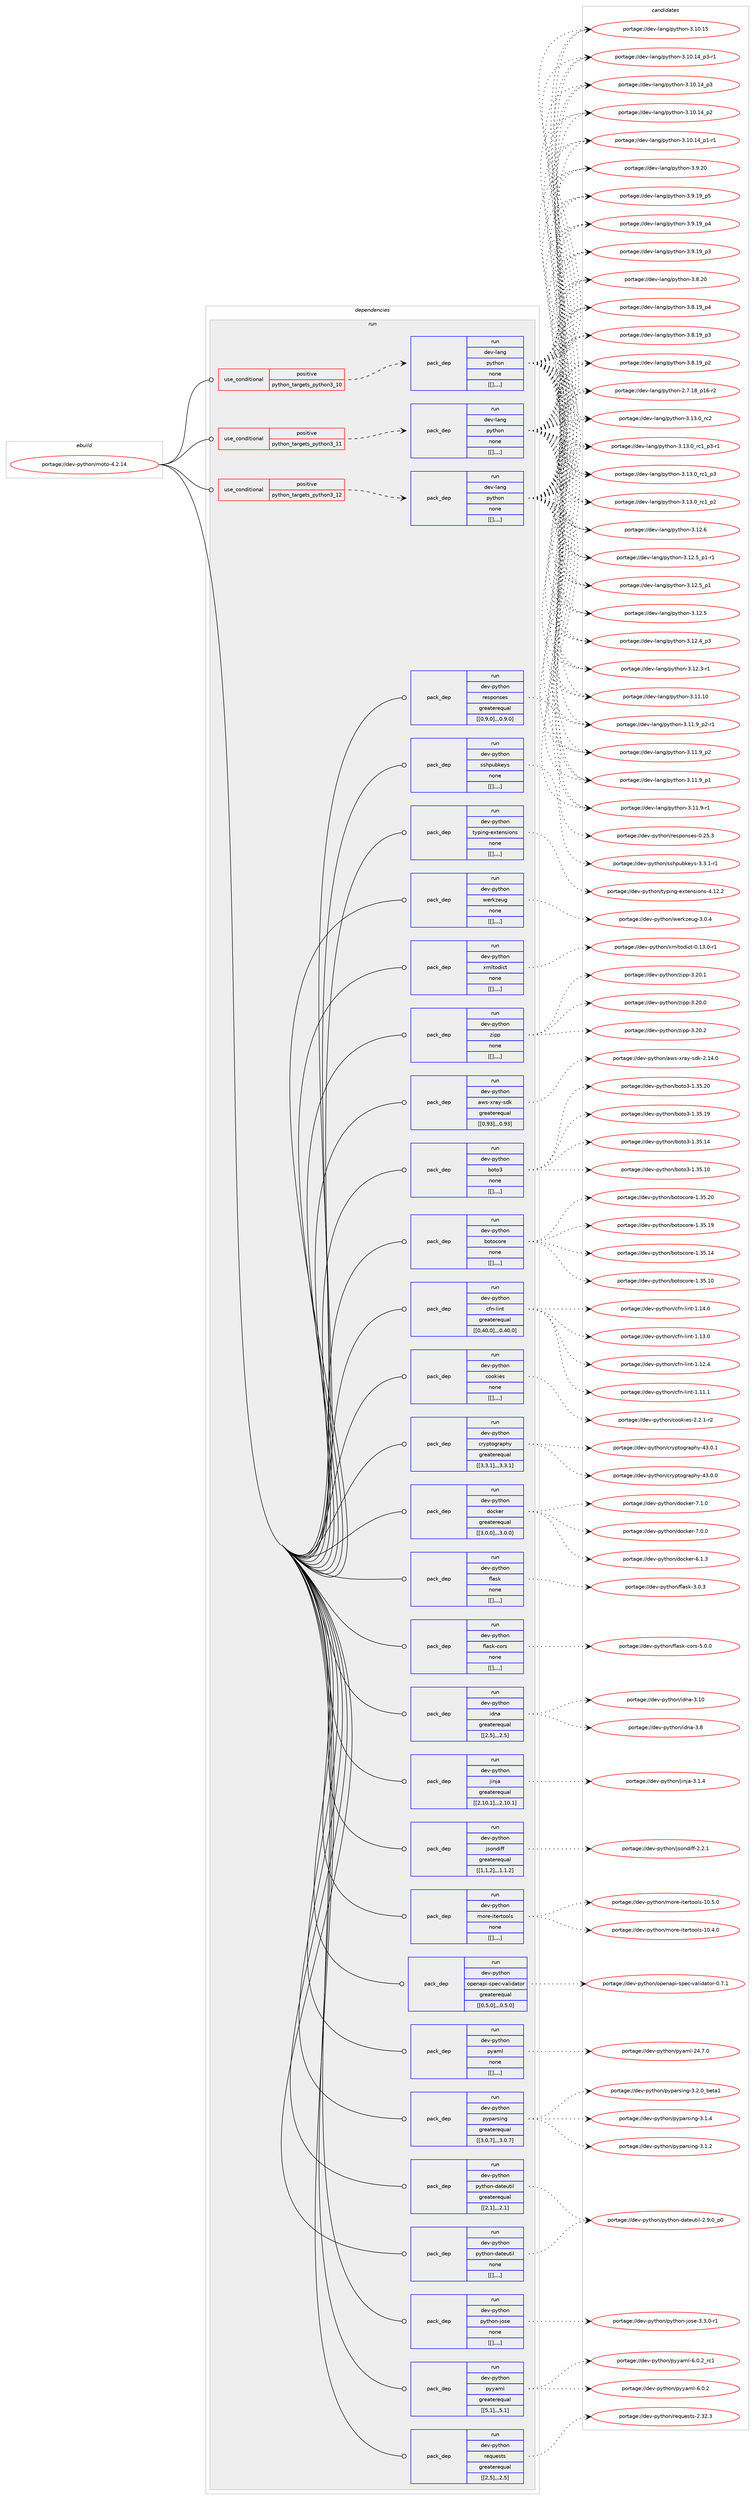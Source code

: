 digraph prolog {

# *************
# Graph options
# *************

newrank=true;
concentrate=true;
compound=true;
graph [rankdir=LR,fontname=Helvetica,fontsize=10,ranksep=1.5];#, ranksep=2.5, nodesep=0.2];
edge  [arrowhead=vee];
node  [fontname=Helvetica,fontsize=10];

# **********
# The ebuild
# **********

subgraph cluster_leftcol {
color=gray;
label=<<i>ebuild</i>>;
id [label="portage://dev-python/moto-4.2.14", color=red, width=4, href="../dev-python/moto-4.2.14.svg"];
}

# ****************
# The dependencies
# ****************

subgraph cluster_midcol {
color=gray;
label=<<i>dependencies</i>>;
subgraph cluster_compile {
fillcolor="#eeeeee";
style=filled;
label=<<i>compile</i>>;
}
subgraph cluster_compileandrun {
fillcolor="#eeeeee";
style=filled;
label=<<i>compile and run</i>>;
}
subgraph cluster_run {
fillcolor="#eeeeee";
style=filled;
label=<<i>run</i>>;
subgraph cond35743 {
dependency153176 [label=<<TABLE BORDER="0" CELLBORDER="1" CELLSPACING="0" CELLPADDING="4"><TR><TD ROWSPAN="3" CELLPADDING="10">use_conditional</TD></TR><TR><TD>positive</TD></TR><TR><TD>python_targets_python3_10</TD></TR></TABLE>>, shape=none, color=red];
subgraph pack116215 {
dependency153177 [label=<<TABLE BORDER="0" CELLBORDER="1" CELLSPACING="0" CELLPADDING="4" WIDTH="220"><TR><TD ROWSPAN="6" CELLPADDING="30">pack_dep</TD></TR><TR><TD WIDTH="110">run</TD></TR><TR><TD>dev-lang</TD></TR><TR><TD>python</TD></TR><TR><TD>none</TD></TR><TR><TD>[[],,,,]</TD></TR></TABLE>>, shape=none, color=blue];
}
dependency153176:e -> dependency153177:w [weight=20,style="dashed",arrowhead="vee"];
}
id:e -> dependency153176:w [weight=20,style="solid",arrowhead="odot"];
subgraph cond35744 {
dependency153178 [label=<<TABLE BORDER="0" CELLBORDER="1" CELLSPACING="0" CELLPADDING="4"><TR><TD ROWSPAN="3" CELLPADDING="10">use_conditional</TD></TR><TR><TD>positive</TD></TR><TR><TD>python_targets_python3_11</TD></TR></TABLE>>, shape=none, color=red];
subgraph pack116216 {
dependency153179 [label=<<TABLE BORDER="0" CELLBORDER="1" CELLSPACING="0" CELLPADDING="4" WIDTH="220"><TR><TD ROWSPAN="6" CELLPADDING="30">pack_dep</TD></TR><TR><TD WIDTH="110">run</TD></TR><TR><TD>dev-lang</TD></TR><TR><TD>python</TD></TR><TR><TD>none</TD></TR><TR><TD>[[],,,,]</TD></TR></TABLE>>, shape=none, color=blue];
}
dependency153178:e -> dependency153179:w [weight=20,style="dashed",arrowhead="vee"];
}
id:e -> dependency153178:w [weight=20,style="solid",arrowhead="odot"];
subgraph cond35745 {
dependency153180 [label=<<TABLE BORDER="0" CELLBORDER="1" CELLSPACING="0" CELLPADDING="4"><TR><TD ROWSPAN="3" CELLPADDING="10">use_conditional</TD></TR><TR><TD>positive</TD></TR><TR><TD>python_targets_python3_12</TD></TR></TABLE>>, shape=none, color=red];
subgraph pack116217 {
dependency153181 [label=<<TABLE BORDER="0" CELLBORDER="1" CELLSPACING="0" CELLPADDING="4" WIDTH="220"><TR><TD ROWSPAN="6" CELLPADDING="30">pack_dep</TD></TR><TR><TD WIDTH="110">run</TD></TR><TR><TD>dev-lang</TD></TR><TR><TD>python</TD></TR><TR><TD>none</TD></TR><TR><TD>[[],,,,]</TD></TR></TABLE>>, shape=none, color=blue];
}
dependency153180:e -> dependency153181:w [weight=20,style="dashed",arrowhead="vee"];
}
id:e -> dependency153180:w [weight=20,style="solid",arrowhead="odot"];
subgraph pack116218 {
dependency153182 [label=<<TABLE BORDER="0" CELLBORDER="1" CELLSPACING="0" CELLPADDING="4" WIDTH="220"><TR><TD ROWSPAN="6" CELLPADDING="30">pack_dep</TD></TR><TR><TD WIDTH="110">run</TD></TR><TR><TD>dev-python</TD></TR><TR><TD>aws-xray-sdk</TD></TR><TR><TD>greaterequal</TD></TR><TR><TD>[[0,93],,,0.93]</TD></TR></TABLE>>, shape=none, color=blue];
}
id:e -> dependency153182:w [weight=20,style="solid",arrowhead="odot"];
subgraph pack116219 {
dependency153183 [label=<<TABLE BORDER="0" CELLBORDER="1" CELLSPACING="0" CELLPADDING="4" WIDTH="220"><TR><TD ROWSPAN="6" CELLPADDING="30">pack_dep</TD></TR><TR><TD WIDTH="110">run</TD></TR><TR><TD>dev-python</TD></TR><TR><TD>boto3</TD></TR><TR><TD>none</TD></TR><TR><TD>[[],,,,]</TD></TR></TABLE>>, shape=none, color=blue];
}
id:e -> dependency153183:w [weight=20,style="solid",arrowhead="odot"];
subgraph pack116220 {
dependency153184 [label=<<TABLE BORDER="0" CELLBORDER="1" CELLSPACING="0" CELLPADDING="4" WIDTH="220"><TR><TD ROWSPAN="6" CELLPADDING="30">pack_dep</TD></TR><TR><TD WIDTH="110">run</TD></TR><TR><TD>dev-python</TD></TR><TR><TD>botocore</TD></TR><TR><TD>none</TD></TR><TR><TD>[[],,,,]</TD></TR></TABLE>>, shape=none, color=blue];
}
id:e -> dependency153184:w [weight=20,style="solid",arrowhead="odot"];
subgraph pack116221 {
dependency153185 [label=<<TABLE BORDER="0" CELLBORDER="1" CELLSPACING="0" CELLPADDING="4" WIDTH="220"><TR><TD ROWSPAN="6" CELLPADDING="30">pack_dep</TD></TR><TR><TD WIDTH="110">run</TD></TR><TR><TD>dev-python</TD></TR><TR><TD>cfn-lint</TD></TR><TR><TD>greaterequal</TD></TR><TR><TD>[[0,40,0],,,0.40.0]</TD></TR></TABLE>>, shape=none, color=blue];
}
id:e -> dependency153185:w [weight=20,style="solid",arrowhead="odot"];
subgraph pack116222 {
dependency153186 [label=<<TABLE BORDER="0" CELLBORDER="1" CELLSPACING="0" CELLPADDING="4" WIDTH="220"><TR><TD ROWSPAN="6" CELLPADDING="30">pack_dep</TD></TR><TR><TD WIDTH="110">run</TD></TR><TR><TD>dev-python</TD></TR><TR><TD>cookies</TD></TR><TR><TD>none</TD></TR><TR><TD>[[],,,,]</TD></TR></TABLE>>, shape=none, color=blue];
}
id:e -> dependency153186:w [weight=20,style="solid",arrowhead="odot"];
subgraph pack116223 {
dependency153187 [label=<<TABLE BORDER="0" CELLBORDER="1" CELLSPACING="0" CELLPADDING="4" WIDTH="220"><TR><TD ROWSPAN="6" CELLPADDING="30">pack_dep</TD></TR><TR><TD WIDTH="110">run</TD></TR><TR><TD>dev-python</TD></TR><TR><TD>cryptography</TD></TR><TR><TD>greaterequal</TD></TR><TR><TD>[[3,3,1],,,3.3.1]</TD></TR></TABLE>>, shape=none, color=blue];
}
id:e -> dependency153187:w [weight=20,style="solid",arrowhead="odot"];
subgraph pack116224 {
dependency153188 [label=<<TABLE BORDER="0" CELLBORDER="1" CELLSPACING="0" CELLPADDING="4" WIDTH="220"><TR><TD ROWSPAN="6" CELLPADDING="30">pack_dep</TD></TR><TR><TD WIDTH="110">run</TD></TR><TR><TD>dev-python</TD></TR><TR><TD>docker</TD></TR><TR><TD>greaterequal</TD></TR><TR><TD>[[3,0,0],,,3.0.0]</TD></TR></TABLE>>, shape=none, color=blue];
}
id:e -> dependency153188:w [weight=20,style="solid",arrowhead="odot"];
subgraph pack116225 {
dependency153189 [label=<<TABLE BORDER="0" CELLBORDER="1" CELLSPACING="0" CELLPADDING="4" WIDTH="220"><TR><TD ROWSPAN="6" CELLPADDING="30">pack_dep</TD></TR><TR><TD WIDTH="110">run</TD></TR><TR><TD>dev-python</TD></TR><TR><TD>flask</TD></TR><TR><TD>none</TD></TR><TR><TD>[[],,,,]</TD></TR></TABLE>>, shape=none, color=blue];
}
id:e -> dependency153189:w [weight=20,style="solid",arrowhead="odot"];
subgraph pack116226 {
dependency153190 [label=<<TABLE BORDER="0" CELLBORDER="1" CELLSPACING="0" CELLPADDING="4" WIDTH="220"><TR><TD ROWSPAN="6" CELLPADDING="30">pack_dep</TD></TR><TR><TD WIDTH="110">run</TD></TR><TR><TD>dev-python</TD></TR><TR><TD>flask-cors</TD></TR><TR><TD>none</TD></TR><TR><TD>[[],,,,]</TD></TR></TABLE>>, shape=none, color=blue];
}
id:e -> dependency153190:w [weight=20,style="solid",arrowhead="odot"];
subgraph pack116227 {
dependency153191 [label=<<TABLE BORDER="0" CELLBORDER="1" CELLSPACING="0" CELLPADDING="4" WIDTH="220"><TR><TD ROWSPAN="6" CELLPADDING="30">pack_dep</TD></TR><TR><TD WIDTH="110">run</TD></TR><TR><TD>dev-python</TD></TR><TR><TD>idna</TD></TR><TR><TD>greaterequal</TD></TR><TR><TD>[[2,5],,,2.5]</TD></TR></TABLE>>, shape=none, color=blue];
}
id:e -> dependency153191:w [weight=20,style="solid",arrowhead="odot"];
subgraph pack116228 {
dependency153192 [label=<<TABLE BORDER="0" CELLBORDER="1" CELLSPACING="0" CELLPADDING="4" WIDTH="220"><TR><TD ROWSPAN="6" CELLPADDING="30">pack_dep</TD></TR><TR><TD WIDTH="110">run</TD></TR><TR><TD>dev-python</TD></TR><TR><TD>jinja</TD></TR><TR><TD>greaterequal</TD></TR><TR><TD>[[2,10,1],,,2.10.1]</TD></TR></TABLE>>, shape=none, color=blue];
}
id:e -> dependency153192:w [weight=20,style="solid",arrowhead="odot"];
subgraph pack116229 {
dependency153193 [label=<<TABLE BORDER="0" CELLBORDER="1" CELLSPACING="0" CELLPADDING="4" WIDTH="220"><TR><TD ROWSPAN="6" CELLPADDING="30">pack_dep</TD></TR><TR><TD WIDTH="110">run</TD></TR><TR><TD>dev-python</TD></TR><TR><TD>jsondiff</TD></TR><TR><TD>greaterequal</TD></TR><TR><TD>[[1,1,2],,,1.1.2]</TD></TR></TABLE>>, shape=none, color=blue];
}
id:e -> dependency153193:w [weight=20,style="solid",arrowhead="odot"];
subgraph pack116230 {
dependency153194 [label=<<TABLE BORDER="0" CELLBORDER="1" CELLSPACING="0" CELLPADDING="4" WIDTH="220"><TR><TD ROWSPAN="6" CELLPADDING="30">pack_dep</TD></TR><TR><TD WIDTH="110">run</TD></TR><TR><TD>dev-python</TD></TR><TR><TD>more-itertools</TD></TR><TR><TD>none</TD></TR><TR><TD>[[],,,,]</TD></TR></TABLE>>, shape=none, color=blue];
}
id:e -> dependency153194:w [weight=20,style="solid",arrowhead="odot"];
subgraph pack116231 {
dependency153195 [label=<<TABLE BORDER="0" CELLBORDER="1" CELLSPACING="0" CELLPADDING="4" WIDTH="220"><TR><TD ROWSPAN="6" CELLPADDING="30">pack_dep</TD></TR><TR><TD WIDTH="110">run</TD></TR><TR><TD>dev-python</TD></TR><TR><TD>openapi-spec-validator</TD></TR><TR><TD>greaterequal</TD></TR><TR><TD>[[0,5,0],,,0.5.0]</TD></TR></TABLE>>, shape=none, color=blue];
}
id:e -> dependency153195:w [weight=20,style="solid",arrowhead="odot"];
subgraph pack116232 {
dependency153196 [label=<<TABLE BORDER="0" CELLBORDER="1" CELLSPACING="0" CELLPADDING="4" WIDTH="220"><TR><TD ROWSPAN="6" CELLPADDING="30">pack_dep</TD></TR><TR><TD WIDTH="110">run</TD></TR><TR><TD>dev-python</TD></TR><TR><TD>pyaml</TD></TR><TR><TD>none</TD></TR><TR><TD>[[],,,,]</TD></TR></TABLE>>, shape=none, color=blue];
}
id:e -> dependency153196:w [weight=20,style="solid",arrowhead="odot"];
subgraph pack116233 {
dependency153197 [label=<<TABLE BORDER="0" CELLBORDER="1" CELLSPACING="0" CELLPADDING="4" WIDTH="220"><TR><TD ROWSPAN="6" CELLPADDING="30">pack_dep</TD></TR><TR><TD WIDTH="110">run</TD></TR><TR><TD>dev-python</TD></TR><TR><TD>pyparsing</TD></TR><TR><TD>greaterequal</TD></TR><TR><TD>[[3,0,7],,,3.0.7]</TD></TR></TABLE>>, shape=none, color=blue];
}
id:e -> dependency153197:w [weight=20,style="solid",arrowhead="odot"];
subgraph pack116234 {
dependency153198 [label=<<TABLE BORDER="0" CELLBORDER="1" CELLSPACING="0" CELLPADDING="4" WIDTH="220"><TR><TD ROWSPAN="6" CELLPADDING="30">pack_dep</TD></TR><TR><TD WIDTH="110">run</TD></TR><TR><TD>dev-python</TD></TR><TR><TD>python-dateutil</TD></TR><TR><TD>greaterequal</TD></TR><TR><TD>[[2,1],,,2.1]</TD></TR></TABLE>>, shape=none, color=blue];
}
id:e -> dependency153198:w [weight=20,style="solid",arrowhead="odot"];
subgraph pack116235 {
dependency153199 [label=<<TABLE BORDER="0" CELLBORDER="1" CELLSPACING="0" CELLPADDING="4" WIDTH="220"><TR><TD ROWSPAN="6" CELLPADDING="30">pack_dep</TD></TR><TR><TD WIDTH="110">run</TD></TR><TR><TD>dev-python</TD></TR><TR><TD>python-dateutil</TD></TR><TR><TD>none</TD></TR><TR><TD>[[],,,,]</TD></TR></TABLE>>, shape=none, color=blue];
}
id:e -> dependency153199:w [weight=20,style="solid",arrowhead="odot"];
subgraph pack116236 {
dependency153200 [label=<<TABLE BORDER="0" CELLBORDER="1" CELLSPACING="0" CELLPADDING="4" WIDTH="220"><TR><TD ROWSPAN="6" CELLPADDING="30">pack_dep</TD></TR><TR><TD WIDTH="110">run</TD></TR><TR><TD>dev-python</TD></TR><TR><TD>python-jose</TD></TR><TR><TD>none</TD></TR><TR><TD>[[],,,,]</TD></TR></TABLE>>, shape=none, color=blue];
}
id:e -> dependency153200:w [weight=20,style="solid",arrowhead="odot"];
subgraph pack116237 {
dependency153201 [label=<<TABLE BORDER="0" CELLBORDER="1" CELLSPACING="0" CELLPADDING="4" WIDTH="220"><TR><TD ROWSPAN="6" CELLPADDING="30">pack_dep</TD></TR><TR><TD WIDTH="110">run</TD></TR><TR><TD>dev-python</TD></TR><TR><TD>pyyaml</TD></TR><TR><TD>greaterequal</TD></TR><TR><TD>[[5,1],,,5.1]</TD></TR></TABLE>>, shape=none, color=blue];
}
id:e -> dependency153201:w [weight=20,style="solid",arrowhead="odot"];
subgraph pack116238 {
dependency153202 [label=<<TABLE BORDER="0" CELLBORDER="1" CELLSPACING="0" CELLPADDING="4" WIDTH="220"><TR><TD ROWSPAN="6" CELLPADDING="30">pack_dep</TD></TR><TR><TD WIDTH="110">run</TD></TR><TR><TD>dev-python</TD></TR><TR><TD>requests</TD></TR><TR><TD>greaterequal</TD></TR><TR><TD>[[2,5],,,2.5]</TD></TR></TABLE>>, shape=none, color=blue];
}
id:e -> dependency153202:w [weight=20,style="solid",arrowhead="odot"];
subgraph pack116239 {
dependency153203 [label=<<TABLE BORDER="0" CELLBORDER="1" CELLSPACING="0" CELLPADDING="4" WIDTH="220"><TR><TD ROWSPAN="6" CELLPADDING="30">pack_dep</TD></TR><TR><TD WIDTH="110">run</TD></TR><TR><TD>dev-python</TD></TR><TR><TD>responses</TD></TR><TR><TD>greaterequal</TD></TR><TR><TD>[[0,9,0],,,0.9.0]</TD></TR></TABLE>>, shape=none, color=blue];
}
id:e -> dependency153203:w [weight=20,style="solid",arrowhead="odot"];
subgraph pack116240 {
dependency153204 [label=<<TABLE BORDER="0" CELLBORDER="1" CELLSPACING="0" CELLPADDING="4" WIDTH="220"><TR><TD ROWSPAN="6" CELLPADDING="30">pack_dep</TD></TR><TR><TD WIDTH="110">run</TD></TR><TR><TD>dev-python</TD></TR><TR><TD>sshpubkeys</TD></TR><TR><TD>none</TD></TR><TR><TD>[[],,,,]</TD></TR></TABLE>>, shape=none, color=blue];
}
id:e -> dependency153204:w [weight=20,style="solid",arrowhead="odot"];
subgraph pack116241 {
dependency153205 [label=<<TABLE BORDER="0" CELLBORDER="1" CELLSPACING="0" CELLPADDING="4" WIDTH="220"><TR><TD ROWSPAN="6" CELLPADDING="30">pack_dep</TD></TR><TR><TD WIDTH="110">run</TD></TR><TR><TD>dev-python</TD></TR><TR><TD>typing-extensions</TD></TR><TR><TD>none</TD></TR><TR><TD>[[],,,,]</TD></TR></TABLE>>, shape=none, color=blue];
}
id:e -> dependency153205:w [weight=20,style="solid",arrowhead="odot"];
subgraph pack116242 {
dependency153206 [label=<<TABLE BORDER="0" CELLBORDER="1" CELLSPACING="0" CELLPADDING="4" WIDTH="220"><TR><TD ROWSPAN="6" CELLPADDING="30">pack_dep</TD></TR><TR><TD WIDTH="110">run</TD></TR><TR><TD>dev-python</TD></TR><TR><TD>werkzeug</TD></TR><TR><TD>none</TD></TR><TR><TD>[[],,,,]</TD></TR></TABLE>>, shape=none, color=blue];
}
id:e -> dependency153206:w [weight=20,style="solid",arrowhead="odot"];
subgraph pack116243 {
dependency153207 [label=<<TABLE BORDER="0" CELLBORDER="1" CELLSPACING="0" CELLPADDING="4" WIDTH="220"><TR><TD ROWSPAN="6" CELLPADDING="30">pack_dep</TD></TR><TR><TD WIDTH="110">run</TD></TR><TR><TD>dev-python</TD></TR><TR><TD>xmltodict</TD></TR><TR><TD>none</TD></TR><TR><TD>[[],,,,]</TD></TR></TABLE>>, shape=none, color=blue];
}
id:e -> dependency153207:w [weight=20,style="solid",arrowhead="odot"];
subgraph pack116244 {
dependency153208 [label=<<TABLE BORDER="0" CELLBORDER="1" CELLSPACING="0" CELLPADDING="4" WIDTH="220"><TR><TD ROWSPAN="6" CELLPADDING="30">pack_dep</TD></TR><TR><TD WIDTH="110">run</TD></TR><TR><TD>dev-python</TD></TR><TR><TD>zipp</TD></TR><TR><TD>none</TD></TR><TR><TD>[[],,,,]</TD></TR></TABLE>>, shape=none, color=blue];
}
id:e -> dependency153208:w [weight=20,style="solid",arrowhead="odot"];
}
}

# **************
# The candidates
# **************

subgraph cluster_choices {
rank=same;
color=gray;
label=<<i>candidates</i>>;

subgraph choice116215 {
color=black;
nodesep=1;
choice10010111845108971101034711212111610411111045514649514648951149950 [label="portage://dev-lang/python-3.13.0_rc2", color=red, width=4,href="../dev-lang/python-3.13.0_rc2.svg"];
choice1001011184510897110103471121211161041111104551464951464895114994995112514511449 [label="portage://dev-lang/python-3.13.0_rc1_p3-r1", color=red, width=4,href="../dev-lang/python-3.13.0_rc1_p3-r1.svg"];
choice100101118451089711010347112121116104111110455146495146489511499499511251 [label="portage://dev-lang/python-3.13.0_rc1_p3", color=red, width=4,href="../dev-lang/python-3.13.0_rc1_p3.svg"];
choice100101118451089711010347112121116104111110455146495146489511499499511250 [label="portage://dev-lang/python-3.13.0_rc1_p2", color=red, width=4,href="../dev-lang/python-3.13.0_rc1_p2.svg"];
choice10010111845108971101034711212111610411111045514649504654 [label="portage://dev-lang/python-3.12.6", color=red, width=4,href="../dev-lang/python-3.12.6.svg"];
choice1001011184510897110103471121211161041111104551464950465395112494511449 [label="portage://dev-lang/python-3.12.5_p1-r1", color=red, width=4,href="../dev-lang/python-3.12.5_p1-r1.svg"];
choice100101118451089711010347112121116104111110455146495046539511249 [label="portage://dev-lang/python-3.12.5_p1", color=red, width=4,href="../dev-lang/python-3.12.5_p1.svg"];
choice10010111845108971101034711212111610411111045514649504653 [label="portage://dev-lang/python-3.12.5", color=red, width=4,href="../dev-lang/python-3.12.5.svg"];
choice100101118451089711010347112121116104111110455146495046529511251 [label="portage://dev-lang/python-3.12.4_p3", color=red, width=4,href="../dev-lang/python-3.12.4_p3.svg"];
choice100101118451089711010347112121116104111110455146495046514511449 [label="portage://dev-lang/python-3.12.3-r1", color=red, width=4,href="../dev-lang/python-3.12.3-r1.svg"];
choice1001011184510897110103471121211161041111104551464949464948 [label="portage://dev-lang/python-3.11.10", color=red, width=4,href="../dev-lang/python-3.11.10.svg"];
choice1001011184510897110103471121211161041111104551464949465795112504511449 [label="portage://dev-lang/python-3.11.9_p2-r1", color=red, width=4,href="../dev-lang/python-3.11.9_p2-r1.svg"];
choice100101118451089711010347112121116104111110455146494946579511250 [label="portage://dev-lang/python-3.11.9_p2", color=red, width=4,href="../dev-lang/python-3.11.9_p2.svg"];
choice100101118451089711010347112121116104111110455146494946579511249 [label="portage://dev-lang/python-3.11.9_p1", color=red, width=4,href="../dev-lang/python-3.11.9_p1.svg"];
choice100101118451089711010347112121116104111110455146494946574511449 [label="portage://dev-lang/python-3.11.9-r1", color=red, width=4,href="../dev-lang/python-3.11.9-r1.svg"];
choice1001011184510897110103471121211161041111104551464948464953 [label="portage://dev-lang/python-3.10.15", color=red, width=4,href="../dev-lang/python-3.10.15.svg"];
choice100101118451089711010347112121116104111110455146494846495295112514511449 [label="portage://dev-lang/python-3.10.14_p3-r1", color=red, width=4,href="../dev-lang/python-3.10.14_p3-r1.svg"];
choice10010111845108971101034711212111610411111045514649484649529511251 [label="portage://dev-lang/python-3.10.14_p3", color=red, width=4,href="../dev-lang/python-3.10.14_p3.svg"];
choice10010111845108971101034711212111610411111045514649484649529511250 [label="portage://dev-lang/python-3.10.14_p2", color=red, width=4,href="../dev-lang/python-3.10.14_p2.svg"];
choice100101118451089711010347112121116104111110455146494846495295112494511449 [label="portage://dev-lang/python-3.10.14_p1-r1", color=red, width=4,href="../dev-lang/python-3.10.14_p1-r1.svg"];
choice10010111845108971101034711212111610411111045514657465048 [label="portage://dev-lang/python-3.9.20", color=red, width=4,href="../dev-lang/python-3.9.20.svg"];
choice100101118451089711010347112121116104111110455146574649579511253 [label="portage://dev-lang/python-3.9.19_p5", color=red, width=4,href="../dev-lang/python-3.9.19_p5.svg"];
choice100101118451089711010347112121116104111110455146574649579511252 [label="portage://dev-lang/python-3.9.19_p4", color=red, width=4,href="../dev-lang/python-3.9.19_p4.svg"];
choice100101118451089711010347112121116104111110455146574649579511251 [label="portage://dev-lang/python-3.9.19_p3", color=red, width=4,href="../dev-lang/python-3.9.19_p3.svg"];
choice10010111845108971101034711212111610411111045514656465048 [label="portage://dev-lang/python-3.8.20", color=red, width=4,href="../dev-lang/python-3.8.20.svg"];
choice100101118451089711010347112121116104111110455146564649579511252 [label="portage://dev-lang/python-3.8.19_p4", color=red, width=4,href="../dev-lang/python-3.8.19_p4.svg"];
choice100101118451089711010347112121116104111110455146564649579511251 [label="portage://dev-lang/python-3.8.19_p3", color=red, width=4,href="../dev-lang/python-3.8.19_p3.svg"];
choice100101118451089711010347112121116104111110455146564649579511250 [label="portage://dev-lang/python-3.8.19_p2", color=red, width=4,href="../dev-lang/python-3.8.19_p2.svg"];
choice100101118451089711010347112121116104111110455046554649569511249544511450 [label="portage://dev-lang/python-2.7.18_p16-r2", color=red, width=4,href="../dev-lang/python-2.7.18_p16-r2.svg"];
dependency153177:e -> choice10010111845108971101034711212111610411111045514649514648951149950:w [style=dotted,weight="100"];
dependency153177:e -> choice1001011184510897110103471121211161041111104551464951464895114994995112514511449:w [style=dotted,weight="100"];
dependency153177:e -> choice100101118451089711010347112121116104111110455146495146489511499499511251:w [style=dotted,weight="100"];
dependency153177:e -> choice100101118451089711010347112121116104111110455146495146489511499499511250:w [style=dotted,weight="100"];
dependency153177:e -> choice10010111845108971101034711212111610411111045514649504654:w [style=dotted,weight="100"];
dependency153177:e -> choice1001011184510897110103471121211161041111104551464950465395112494511449:w [style=dotted,weight="100"];
dependency153177:e -> choice100101118451089711010347112121116104111110455146495046539511249:w [style=dotted,weight="100"];
dependency153177:e -> choice10010111845108971101034711212111610411111045514649504653:w [style=dotted,weight="100"];
dependency153177:e -> choice100101118451089711010347112121116104111110455146495046529511251:w [style=dotted,weight="100"];
dependency153177:e -> choice100101118451089711010347112121116104111110455146495046514511449:w [style=dotted,weight="100"];
dependency153177:e -> choice1001011184510897110103471121211161041111104551464949464948:w [style=dotted,weight="100"];
dependency153177:e -> choice1001011184510897110103471121211161041111104551464949465795112504511449:w [style=dotted,weight="100"];
dependency153177:e -> choice100101118451089711010347112121116104111110455146494946579511250:w [style=dotted,weight="100"];
dependency153177:e -> choice100101118451089711010347112121116104111110455146494946579511249:w [style=dotted,weight="100"];
dependency153177:e -> choice100101118451089711010347112121116104111110455146494946574511449:w [style=dotted,weight="100"];
dependency153177:e -> choice1001011184510897110103471121211161041111104551464948464953:w [style=dotted,weight="100"];
dependency153177:e -> choice100101118451089711010347112121116104111110455146494846495295112514511449:w [style=dotted,weight="100"];
dependency153177:e -> choice10010111845108971101034711212111610411111045514649484649529511251:w [style=dotted,weight="100"];
dependency153177:e -> choice10010111845108971101034711212111610411111045514649484649529511250:w [style=dotted,weight="100"];
dependency153177:e -> choice100101118451089711010347112121116104111110455146494846495295112494511449:w [style=dotted,weight="100"];
dependency153177:e -> choice10010111845108971101034711212111610411111045514657465048:w [style=dotted,weight="100"];
dependency153177:e -> choice100101118451089711010347112121116104111110455146574649579511253:w [style=dotted,weight="100"];
dependency153177:e -> choice100101118451089711010347112121116104111110455146574649579511252:w [style=dotted,weight="100"];
dependency153177:e -> choice100101118451089711010347112121116104111110455146574649579511251:w [style=dotted,weight="100"];
dependency153177:e -> choice10010111845108971101034711212111610411111045514656465048:w [style=dotted,weight="100"];
dependency153177:e -> choice100101118451089711010347112121116104111110455146564649579511252:w [style=dotted,weight="100"];
dependency153177:e -> choice100101118451089711010347112121116104111110455146564649579511251:w [style=dotted,weight="100"];
dependency153177:e -> choice100101118451089711010347112121116104111110455146564649579511250:w [style=dotted,weight="100"];
dependency153177:e -> choice100101118451089711010347112121116104111110455046554649569511249544511450:w [style=dotted,weight="100"];
}
subgraph choice116216 {
color=black;
nodesep=1;
choice10010111845108971101034711212111610411111045514649514648951149950 [label="portage://dev-lang/python-3.13.0_rc2", color=red, width=4,href="../dev-lang/python-3.13.0_rc2.svg"];
choice1001011184510897110103471121211161041111104551464951464895114994995112514511449 [label="portage://dev-lang/python-3.13.0_rc1_p3-r1", color=red, width=4,href="../dev-lang/python-3.13.0_rc1_p3-r1.svg"];
choice100101118451089711010347112121116104111110455146495146489511499499511251 [label="portage://dev-lang/python-3.13.0_rc1_p3", color=red, width=4,href="../dev-lang/python-3.13.0_rc1_p3.svg"];
choice100101118451089711010347112121116104111110455146495146489511499499511250 [label="portage://dev-lang/python-3.13.0_rc1_p2", color=red, width=4,href="../dev-lang/python-3.13.0_rc1_p2.svg"];
choice10010111845108971101034711212111610411111045514649504654 [label="portage://dev-lang/python-3.12.6", color=red, width=4,href="../dev-lang/python-3.12.6.svg"];
choice1001011184510897110103471121211161041111104551464950465395112494511449 [label="portage://dev-lang/python-3.12.5_p1-r1", color=red, width=4,href="../dev-lang/python-3.12.5_p1-r1.svg"];
choice100101118451089711010347112121116104111110455146495046539511249 [label="portage://dev-lang/python-3.12.5_p1", color=red, width=4,href="../dev-lang/python-3.12.5_p1.svg"];
choice10010111845108971101034711212111610411111045514649504653 [label="portage://dev-lang/python-3.12.5", color=red, width=4,href="../dev-lang/python-3.12.5.svg"];
choice100101118451089711010347112121116104111110455146495046529511251 [label="portage://dev-lang/python-3.12.4_p3", color=red, width=4,href="../dev-lang/python-3.12.4_p3.svg"];
choice100101118451089711010347112121116104111110455146495046514511449 [label="portage://dev-lang/python-3.12.3-r1", color=red, width=4,href="../dev-lang/python-3.12.3-r1.svg"];
choice1001011184510897110103471121211161041111104551464949464948 [label="portage://dev-lang/python-3.11.10", color=red, width=4,href="../dev-lang/python-3.11.10.svg"];
choice1001011184510897110103471121211161041111104551464949465795112504511449 [label="portage://dev-lang/python-3.11.9_p2-r1", color=red, width=4,href="../dev-lang/python-3.11.9_p2-r1.svg"];
choice100101118451089711010347112121116104111110455146494946579511250 [label="portage://dev-lang/python-3.11.9_p2", color=red, width=4,href="../dev-lang/python-3.11.9_p2.svg"];
choice100101118451089711010347112121116104111110455146494946579511249 [label="portage://dev-lang/python-3.11.9_p1", color=red, width=4,href="../dev-lang/python-3.11.9_p1.svg"];
choice100101118451089711010347112121116104111110455146494946574511449 [label="portage://dev-lang/python-3.11.9-r1", color=red, width=4,href="../dev-lang/python-3.11.9-r1.svg"];
choice1001011184510897110103471121211161041111104551464948464953 [label="portage://dev-lang/python-3.10.15", color=red, width=4,href="../dev-lang/python-3.10.15.svg"];
choice100101118451089711010347112121116104111110455146494846495295112514511449 [label="portage://dev-lang/python-3.10.14_p3-r1", color=red, width=4,href="../dev-lang/python-3.10.14_p3-r1.svg"];
choice10010111845108971101034711212111610411111045514649484649529511251 [label="portage://dev-lang/python-3.10.14_p3", color=red, width=4,href="../dev-lang/python-3.10.14_p3.svg"];
choice10010111845108971101034711212111610411111045514649484649529511250 [label="portage://dev-lang/python-3.10.14_p2", color=red, width=4,href="../dev-lang/python-3.10.14_p2.svg"];
choice100101118451089711010347112121116104111110455146494846495295112494511449 [label="portage://dev-lang/python-3.10.14_p1-r1", color=red, width=4,href="../dev-lang/python-3.10.14_p1-r1.svg"];
choice10010111845108971101034711212111610411111045514657465048 [label="portage://dev-lang/python-3.9.20", color=red, width=4,href="../dev-lang/python-3.9.20.svg"];
choice100101118451089711010347112121116104111110455146574649579511253 [label="portage://dev-lang/python-3.9.19_p5", color=red, width=4,href="../dev-lang/python-3.9.19_p5.svg"];
choice100101118451089711010347112121116104111110455146574649579511252 [label="portage://dev-lang/python-3.9.19_p4", color=red, width=4,href="../dev-lang/python-3.9.19_p4.svg"];
choice100101118451089711010347112121116104111110455146574649579511251 [label="portage://dev-lang/python-3.9.19_p3", color=red, width=4,href="../dev-lang/python-3.9.19_p3.svg"];
choice10010111845108971101034711212111610411111045514656465048 [label="portage://dev-lang/python-3.8.20", color=red, width=4,href="../dev-lang/python-3.8.20.svg"];
choice100101118451089711010347112121116104111110455146564649579511252 [label="portage://dev-lang/python-3.8.19_p4", color=red, width=4,href="../dev-lang/python-3.8.19_p4.svg"];
choice100101118451089711010347112121116104111110455146564649579511251 [label="portage://dev-lang/python-3.8.19_p3", color=red, width=4,href="../dev-lang/python-3.8.19_p3.svg"];
choice100101118451089711010347112121116104111110455146564649579511250 [label="portage://dev-lang/python-3.8.19_p2", color=red, width=4,href="../dev-lang/python-3.8.19_p2.svg"];
choice100101118451089711010347112121116104111110455046554649569511249544511450 [label="portage://dev-lang/python-2.7.18_p16-r2", color=red, width=4,href="../dev-lang/python-2.7.18_p16-r2.svg"];
dependency153179:e -> choice10010111845108971101034711212111610411111045514649514648951149950:w [style=dotted,weight="100"];
dependency153179:e -> choice1001011184510897110103471121211161041111104551464951464895114994995112514511449:w [style=dotted,weight="100"];
dependency153179:e -> choice100101118451089711010347112121116104111110455146495146489511499499511251:w [style=dotted,weight="100"];
dependency153179:e -> choice100101118451089711010347112121116104111110455146495146489511499499511250:w [style=dotted,weight="100"];
dependency153179:e -> choice10010111845108971101034711212111610411111045514649504654:w [style=dotted,weight="100"];
dependency153179:e -> choice1001011184510897110103471121211161041111104551464950465395112494511449:w [style=dotted,weight="100"];
dependency153179:e -> choice100101118451089711010347112121116104111110455146495046539511249:w [style=dotted,weight="100"];
dependency153179:e -> choice10010111845108971101034711212111610411111045514649504653:w [style=dotted,weight="100"];
dependency153179:e -> choice100101118451089711010347112121116104111110455146495046529511251:w [style=dotted,weight="100"];
dependency153179:e -> choice100101118451089711010347112121116104111110455146495046514511449:w [style=dotted,weight="100"];
dependency153179:e -> choice1001011184510897110103471121211161041111104551464949464948:w [style=dotted,weight="100"];
dependency153179:e -> choice1001011184510897110103471121211161041111104551464949465795112504511449:w [style=dotted,weight="100"];
dependency153179:e -> choice100101118451089711010347112121116104111110455146494946579511250:w [style=dotted,weight="100"];
dependency153179:e -> choice100101118451089711010347112121116104111110455146494946579511249:w [style=dotted,weight="100"];
dependency153179:e -> choice100101118451089711010347112121116104111110455146494946574511449:w [style=dotted,weight="100"];
dependency153179:e -> choice1001011184510897110103471121211161041111104551464948464953:w [style=dotted,weight="100"];
dependency153179:e -> choice100101118451089711010347112121116104111110455146494846495295112514511449:w [style=dotted,weight="100"];
dependency153179:e -> choice10010111845108971101034711212111610411111045514649484649529511251:w [style=dotted,weight="100"];
dependency153179:e -> choice10010111845108971101034711212111610411111045514649484649529511250:w [style=dotted,weight="100"];
dependency153179:e -> choice100101118451089711010347112121116104111110455146494846495295112494511449:w [style=dotted,weight="100"];
dependency153179:e -> choice10010111845108971101034711212111610411111045514657465048:w [style=dotted,weight="100"];
dependency153179:e -> choice100101118451089711010347112121116104111110455146574649579511253:w [style=dotted,weight="100"];
dependency153179:e -> choice100101118451089711010347112121116104111110455146574649579511252:w [style=dotted,weight="100"];
dependency153179:e -> choice100101118451089711010347112121116104111110455146574649579511251:w [style=dotted,weight="100"];
dependency153179:e -> choice10010111845108971101034711212111610411111045514656465048:w [style=dotted,weight="100"];
dependency153179:e -> choice100101118451089711010347112121116104111110455146564649579511252:w [style=dotted,weight="100"];
dependency153179:e -> choice100101118451089711010347112121116104111110455146564649579511251:w [style=dotted,weight="100"];
dependency153179:e -> choice100101118451089711010347112121116104111110455146564649579511250:w [style=dotted,weight="100"];
dependency153179:e -> choice100101118451089711010347112121116104111110455046554649569511249544511450:w [style=dotted,weight="100"];
}
subgraph choice116217 {
color=black;
nodesep=1;
choice10010111845108971101034711212111610411111045514649514648951149950 [label="portage://dev-lang/python-3.13.0_rc2", color=red, width=4,href="../dev-lang/python-3.13.0_rc2.svg"];
choice1001011184510897110103471121211161041111104551464951464895114994995112514511449 [label="portage://dev-lang/python-3.13.0_rc1_p3-r1", color=red, width=4,href="../dev-lang/python-3.13.0_rc1_p3-r1.svg"];
choice100101118451089711010347112121116104111110455146495146489511499499511251 [label="portage://dev-lang/python-3.13.0_rc1_p3", color=red, width=4,href="../dev-lang/python-3.13.0_rc1_p3.svg"];
choice100101118451089711010347112121116104111110455146495146489511499499511250 [label="portage://dev-lang/python-3.13.0_rc1_p2", color=red, width=4,href="../dev-lang/python-3.13.0_rc1_p2.svg"];
choice10010111845108971101034711212111610411111045514649504654 [label="portage://dev-lang/python-3.12.6", color=red, width=4,href="../dev-lang/python-3.12.6.svg"];
choice1001011184510897110103471121211161041111104551464950465395112494511449 [label="portage://dev-lang/python-3.12.5_p1-r1", color=red, width=4,href="../dev-lang/python-3.12.5_p1-r1.svg"];
choice100101118451089711010347112121116104111110455146495046539511249 [label="portage://dev-lang/python-3.12.5_p1", color=red, width=4,href="../dev-lang/python-3.12.5_p1.svg"];
choice10010111845108971101034711212111610411111045514649504653 [label="portage://dev-lang/python-3.12.5", color=red, width=4,href="../dev-lang/python-3.12.5.svg"];
choice100101118451089711010347112121116104111110455146495046529511251 [label="portage://dev-lang/python-3.12.4_p3", color=red, width=4,href="../dev-lang/python-3.12.4_p3.svg"];
choice100101118451089711010347112121116104111110455146495046514511449 [label="portage://dev-lang/python-3.12.3-r1", color=red, width=4,href="../dev-lang/python-3.12.3-r1.svg"];
choice1001011184510897110103471121211161041111104551464949464948 [label="portage://dev-lang/python-3.11.10", color=red, width=4,href="../dev-lang/python-3.11.10.svg"];
choice1001011184510897110103471121211161041111104551464949465795112504511449 [label="portage://dev-lang/python-3.11.9_p2-r1", color=red, width=4,href="../dev-lang/python-3.11.9_p2-r1.svg"];
choice100101118451089711010347112121116104111110455146494946579511250 [label="portage://dev-lang/python-3.11.9_p2", color=red, width=4,href="../dev-lang/python-3.11.9_p2.svg"];
choice100101118451089711010347112121116104111110455146494946579511249 [label="portage://dev-lang/python-3.11.9_p1", color=red, width=4,href="../dev-lang/python-3.11.9_p1.svg"];
choice100101118451089711010347112121116104111110455146494946574511449 [label="portage://dev-lang/python-3.11.9-r1", color=red, width=4,href="../dev-lang/python-3.11.9-r1.svg"];
choice1001011184510897110103471121211161041111104551464948464953 [label="portage://dev-lang/python-3.10.15", color=red, width=4,href="../dev-lang/python-3.10.15.svg"];
choice100101118451089711010347112121116104111110455146494846495295112514511449 [label="portage://dev-lang/python-3.10.14_p3-r1", color=red, width=4,href="../dev-lang/python-3.10.14_p3-r1.svg"];
choice10010111845108971101034711212111610411111045514649484649529511251 [label="portage://dev-lang/python-3.10.14_p3", color=red, width=4,href="../dev-lang/python-3.10.14_p3.svg"];
choice10010111845108971101034711212111610411111045514649484649529511250 [label="portage://dev-lang/python-3.10.14_p2", color=red, width=4,href="../dev-lang/python-3.10.14_p2.svg"];
choice100101118451089711010347112121116104111110455146494846495295112494511449 [label="portage://dev-lang/python-3.10.14_p1-r1", color=red, width=4,href="../dev-lang/python-3.10.14_p1-r1.svg"];
choice10010111845108971101034711212111610411111045514657465048 [label="portage://dev-lang/python-3.9.20", color=red, width=4,href="../dev-lang/python-3.9.20.svg"];
choice100101118451089711010347112121116104111110455146574649579511253 [label="portage://dev-lang/python-3.9.19_p5", color=red, width=4,href="../dev-lang/python-3.9.19_p5.svg"];
choice100101118451089711010347112121116104111110455146574649579511252 [label="portage://dev-lang/python-3.9.19_p4", color=red, width=4,href="../dev-lang/python-3.9.19_p4.svg"];
choice100101118451089711010347112121116104111110455146574649579511251 [label="portage://dev-lang/python-3.9.19_p3", color=red, width=4,href="../dev-lang/python-3.9.19_p3.svg"];
choice10010111845108971101034711212111610411111045514656465048 [label="portage://dev-lang/python-3.8.20", color=red, width=4,href="../dev-lang/python-3.8.20.svg"];
choice100101118451089711010347112121116104111110455146564649579511252 [label="portage://dev-lang/python-3.8.19_p4", color=red, width=4,href="../dev-lang/python-3.8.19_p4.svg"];
choice100101118451089711010347112121116104111110455146564649579511251 [label="portage://dev-lang/python-3.8.19_p3", color=red, width=4,href="../dev-lang/python-3.8.19_p3.svg"];
choice100101118451089711010347112121116104111110455146564649579511250 [label="portage://dev-lang/python-3.8.19_p2", color=red, width=4,href="../dev-lang/python-3.8.19_p2.svg"];
choice100101118451089711010347112121116104111110455046554649569511249544511450 [label="portage://dev-lang/python-2.7.18_p16-r2", color=red, width=4,href="../dev-lang/python-2.7.18_p16-r2.svg"];
dependency153181:e -> choice10010111845108971101034711212111610411111045514649514648951149950:w [style=dotted,weight="100"];
dependency153181:e -> choice1001011184510897110103471121211161041111104551464951464895114994995112514511449:w [style=dotted,weight="100"];
dependency153181:e -> choice100101118451089711010347112121116104111110455146495146489511499499511251:w [style=dotted,weight="100"];
dependency153181:e -> choice100101118451089711010347112121116104111110455146495146489511499499511250:w [style=dotted,weight="100"];
dependency153181:e -> choice10010111845108971101034711212111610411111045514649504654:w [style=dotted,weight="100"];
dependency153181:e -> choice1001011184510897110103471121211161041111104551464950465395112494511449:w [style=dotted,weight="100"];
dependency153181:e -> choice100101118451089711010347112121116104111110455146495046539511249:w [style=dotted,weight="100"];
dependency153181:e -> choice10010111845108971101034711212111610411111045514649504653:w [style=dotted,weight="100"];
dependency153181:e -> choice100101118451089711010347112121116104111110455146495046529511251:w [style=dotted,weight="100"];
dependency153181:e -> choice100101118451089711010347112121116104111110455146495046514511449:w [style=dotted,weight="100"];
dependency153181:e -> choice1001011184510897110103471121211161041111104551464949464948:w [style=dotted,weight="100"];
dependency153181:e -> choice1001011184510897110103471121211161041111104551464949465795112504511449:w [style=dotted,weight="100"];
dependency153181:e -> choice100101118451089711010347112121116104111110455146494946579511250:w [style=dotted,weight="100"];
dependency153181:e -> choice100101118451089711010347112121116104111110455146494946579511249:w [style=dotted,weight="100"];
dependency153181:e -> choice100101118451089711010347112121116104111110455146494946574511449:w [style=dotted,weight="100"];
dependency153181:e -> choice1001011184510897110103471121211161041111104551464948464953:w [style=dotted,weight="100"];
dependency153181:e -> choice100101118451089711010347112121116104111110455146494846495295112514511449:w [style=dotted,weight="100"];
dependency153181:e -> choice10010111845108971101034711212111610411111045514649484649529511251:w [style=dotted,weight="100"];
dependency153181:e -> choice10010111845108971101034711212111610411111045514649484649529511250:w [style=dotted,weight="100"];
dependency153181:e -> choice100101118451089711010347112121116104111110455146494846495295112494511449:w [style=dotted,weight="100"];
dependency153181:e -> choice10010111845108971101034711212111610411111045514657465048:w [style=dotted,weight="100"];
dependency153181:e -> choice100101118451089711010347112121116104111110455146574649579511253:w [style=dotted,weight="100"];
dependency153181:e -> choice100101118451089711010347112121116104111110455146574649579511252:w [style=dotted,weight="100"];
dependency153181:e -> choice100101118451089711010347112121116104111110455146574649579511251:w [style=dotted,weight="100"];
dependency153181:e -> choice10010111845108971101034711212111610411111045514656465048:w [style=dotted,weight="100"];
dependency153181:e -> choice100101118451089711010347112121116104111110455146564649579511252:w [style=dotted,weight="100"];
dependency153181:e -> choice100101118451089711010347112121116104111110455146564649579511251:w [style=dotted,weight="100"];
dependency153181:e -> choice100101118451089711010347112121116104111110455146564649579511250:w [style=dotted,weight="100"];
dependency153181:e -> choice100101118451089711010347112121116104111110455046554649569511249544511450:w [style=dotted,weight="100"];
}
subgraph choice116218 {
color=black;
nodesep=1;
choice10010111845112121116104111110479711911545120114971214511510010745504649524648 [label="portage://dev-python/aws-xray-sdk-2.14.0", color=red, width=4,href="../dev-python/aws-xray-sdk-2.14.0.svg"];
dependency153182:e -> choice10010111845112121116104111110479711911545120114971214511510010745504649524648:w [style=dotted,weight="100"];
}
subgraph choice116219 {
color=black;
nodesep=1;
choice100101118451121211161041111104798111116111514549465153465048 [label="portage://dev-python/boto3-1.35.20", color=red, width=4,href="../dev-python/boto3-1.35.20.svg"];
choice100101118451121211161041111104798111116111514549465153464957 [label="portage://dev-python/boto3-1.35.19", color=red, width=4,href="../dev-python/boto3-1.35.19.svg"];
choice100101118451121211161041111104798111116111514549465153464952 [label="portage://dev-python/boto3-1.35.14", color=red, width=4,href="../dev-python/boto3-1.35.14.svg"];
choice100101118451121211161041111104798111116111514549465153464948 [label="portage://dev-python/boto3-1.35.10", color=red, width=4,href="../dev-python/boto3-1.35.10.svg"];
dependency153183:e -> choice100101118451121211161041111104798111116111514549465153465048:w [style=dotted,weight="100"];
dependency153183:e -> choice100101118451121211161041111104798111116111514549465153464957:w [style=dotted,weight="100"];
dependency153183:e -> choice100101118451121211161041111104798111116111514549465153464952:w [style=dotted,weight="100"];
dependency153183:e -> choice100101118451121211161041111104798111116111514549465153464948:w [style=dotted,weight="100"];
}
subgraph choice116220 {
color=black;
nodesep=1;
choice100101118451121211161041111104798111116111991111141014549465153465048 [label="portage://dev-python/botocore-1.35.20", color=red, width=4,href="../dev-python/botocore-1.35.20.svg"];
choice100101118451121211161041111104798111116111991111141014549465153464957 [label="portage://dev-python/botocore-1.35.19", color=red, width=4,href="../dev-python/botocore-1.35.19.svg"];
choice100101118451121211161041111104798111116111991111141014549465153464952 [label="portage://dev-python/botocore-1.35.14", color=red, width=4,href="../dev-python/botocore-1.35.14.svg"];
choice100101118451121211161041111104798111116111991111141014549465153464948 [label="portage://dev-python/botocore-1.35.10", color=red, width=4,href="../dev-python/botocore-1.35.10.svg"];
dependency153184:e -> choice100101118451121211161041111104798111116111991111141014549465153465048:w [style=dotted,weight="100"];
dependency153184:e -> choice100101118451121211161041111104798111116111991111141014549465153464957:w [style=dotted,weight="100"];
dependency153184:e -> choice100101118451121211161041111104798111116111991111141014549465153464952:w [style=dotted,weight="100"];
dependency153184:e -> choice100101118451121211161041111104798111116111991111141014549465153464948:w [style=dotted,weight="100"];
}
subgraph choice116221 {
color=black;
nodesep=1;
choice1001011184511212111610411111047991021104510810511011645494649524648 [label="portage://dev-python/cfn-lint-1.14.0", color=red, width=4,href="../dev-python/cfn-lint-1.14.0.svg"];
choice1001011184511212111610411111047991021104510810511011645494649514648 [label="portage://dev-python/cfn-lint-1.13.0", color=red, width=4,href="../dev-python/cfn-lint-1.13.0.svg"];
choice1001011184511212111610411111047991021104510810511011645494649504652 [label="portage://dev-python/cfn-lint-1.12.4", color=red, width=4,href="../dev-python/cfn-lint-1.12.4.svg"];
choice1001011184511212111610411111047991021104510810511011645494649494649 [label="portage://dev-python/cfn-lint-1.11.1", color=red, width=4,href="../dev-python/cfn-lint-1.11.1.svg"];
dependency153185:e -> choice1001011184511212111610411111047991021104510810511011645494649524648:w [style=dotted,weight="100"];
dependency153185:e -> choice1001011184511212111610411111047991021104510810511011645494649514648:w [style=dotted,weight="100"];
dependency153185:e -> choice1001011184511212111610411111047991021104510810511011645494649504652:w [style=dotted,weight="100"];
dependency153185:e -> choice1001011184511212111610411111047991021104510810511011645494649494649:w [style=dotted,weight="100"];
}
subgraph choice116222 {
color=black;
nodesep=1;
choice1001011184511212111610411111047991111111071051011154550465046494511450 [label="portage://dev-python/cookies-2.2.1-r2", color=red, width=4,href="../dev-python/cookies-2.2.1-r2.svg"];
dependency153186:e -> choice1001011184511212111610411111047991111111071051011154550465046494511450:w [style=dotted,weight="100"];
}
subgraph choice116223 {
color=black;
nodesep=1;
choice1001011184511212111610411111047991141211121161111031149711210412145525146484649 [label="portage://dev-python/cryptography-43.0.1", color=red, width=4,href="../dev-python/cryptography-43.0.1.svg"];
choice1001011184511212111610411111047991141211121161111031149711210412145525146484648 [label="portage://dev-python/cryptography-43.0.0", color=red, width=4,href="../dev-python/cryptography-43.0.0.svg"];
dependency153187:e -> choice1001011184511212111610411111047991141211121161111031149711210412145525146484649:w [style=dotted,weight="100"];
dependency153187:e -> choice1001011184511212111610411111047991141211121161111031149711210412145525146484648:w [style=dotted,weight="100"];
}
subgraph choice116224 {
color=black;
nodesep=1;
choice100101118451121211161041111104710011199107101114455546494648 [label="portage://dev-python/docker-7.1.0", color=red, width=4,href="../dev-python/docker-7.1.0.svg"];
choice100101118451121211161041111104710011199107101114455546484648 [label="portage://dev-python/docker-7.0.0", color=red, width=4,href="../dev-python/docker-7.0.0.svg"];
choice100101118451121211161041111104710011199107101114455446494651 [label="portage://dev-python/docker-6.1.3", color=red, width=4,href="../dev-python/docker-6.1.3.svg"];
dependency153188:e -> choice100101118451121211161041111104710011199107101114455546494648:w [style=dotted,weight="100"];
dependency153188:e -> choice100101118451121211161041111104710011199107101114455546484648:w [style=dotted,weight="100"];
dependency153188:e -> choice100101118451121211161041111104710011199107101114455446494651:w [style=dotted,weight="100"];
}
subgraph choice116225 {
color=black;
nodesep=1;
choice100101118451121211161041111104710210897115107455146484651 [label="portage://dev-python/flask-3.0.3", color=red, width=4,href="../dev-python/flask-3.0.3.svg"];
dependency153189:e -> choice100101118451121211161041111104710210897115107455146484651:w [style=dotted,weight="100"];
}
subgraph choice116226 {
color=black;
nodesep=1;
choice1001011184511212111610411111047102108971151074599111114115455346484648 [label="portage://dev-python/flask-cors-5.0.0", color=red, width=4,href="../dev-python/flask-cors-5.0.0.svg"];
dependency153190:e -> choice1001011184511212111610411111047102108971151074599111114115455346484648:w [style=dotted,weight="100"];
}
subgraph choice116227 {
color=black;
nodesep=1;
choice1001011184511212111610411111047105100110974551464948 [label="portage://dev-python/idna-3.10", color=red, width=4,href="../dev-python/idna-3.10.svg"];
choice10010111845112121116104111110471051001109745514656 [label="portage://dev-python/idna-3.8", color=red, width=4,href="../dev-python/idna-3.8.svg"];
dependency153191:e -> choice1001011184511212111610411111047105100110974551464948:w [style=dotted,weight="100"];
dependency153191:e -> choice10010111845112121116104111110471051001109745514656:w [style=dotted,weight="100"];
}
subgraph choice116228 {
color=black;
nodesep=1;
choice100101118451121211161041111104710610511010697455146494652 [label="portage://dev-python/jinja-3.1.4", color=red, width=4,href="../dev-python/jinja-3.1.4.svg"];
dependency153192:e -> choice100101118451121211161041111104710610511010697455146494652:w [style=dotted,weight="100"];
}
subgraph choice116229 {
color=black;
nodesep=1;
choice1001011184511212111610411111047106115111110100105102102455046504649 [label="portage://dev-python/jsondiff-2.2.1", color=red, width=4,href="../dev-python/jsondiff-2.2.1.svg"];
dependency153193:e -> choice1001011184511212111610411111047106115111110100105102102455046504649:w [style=dotted,weight="100"];
}
subgraph choice116230 {
color=black;
nodesep=1;
choice10010111845112121116104111110471091111141014510511610111411611111110811545494846534648 [label="portage://dev-python/more-itertools-10.5.0", color=red, width=4,href="../dev-python/more-itertools-10.5.0.svg"];
choice10010111845112121116104111110471091111141014510511610111411611111110811545494846524648 [label="portage://dev-python/more-itertools-10.4.0", color=red, width=4,href="../dev-python/more-itertools-10.4.0.svg"];
dependency153194:e -> choice10010111845112121116104111110471091111141014510511610111411611111110811545494846534648:w [style=dotted,weight="100"];
dependency153194:e -> choice10010111845112121116104111110471091111141014510511610111411611111110811545494846524648:w [style=dotted,weight="100"];
}
subgraph choice116231 {
color=black;
nodesep=1;
choice1001011184511212111610411111047111112101110971121054511511210199451189710810510097116111114454846554649 [label="portage://dev-python/openapi-spec-validator-0.7.1", color=red, width=4,href="../dev-python/openapi-spec-validator-0.7.1.svg"];
dependency153195:e -> choice1001011184511212111610411111047111112101110971121054511511210199451189710810510097116111114454846554649:w [style=dotted,weight="100"];
}
subgraph choice116232 {
color=black;
nodesep=1;
choice10010111845112121116104111110471121219710910845505246554648 [label="portage://dev-python/pyaml-24.7.0", color=red, width=4,href="../dev-python/pyaml-24.7.0.svg"];
dependency153196:e -> choice10010111845112121116104111110471121219710910845505246554648:w [style=dotted,weight="100"];
}
subgraph choice116233 {
color=black;
nodesep=1;
choice10010111845112121116104111110471121211129711411510511010345514650464895981011169749 [label="portage://dev-python/pyparsing-3.2.0_beta1", color=red, width=4,href="../dev-python/pyparsing-3.2.0_beta1.svg"];
choice100101118451121211161041111104711212111297114115105110103455146494652 [label="portage://dev-python/pyparsing-3.1.4", color=red, width=4,href="../dev-python/pyparsing-3.1.4.svg"];
choice100101118451121211161041111104711212111297114115105110103455146494650 [label="portage://dev-python/pyparsing-3.1.2", color=red, width=4,href="../dev-python/pyparsing-3.1.2.svg"];
dependency153197:e -> choice10010111845112121116104111110471121211129711411510511010345514650464895981011169749:w [style=dotted,weight="100"];
dependency153197:e -> choice100101118451121211161041111104711212111297114115105110103455146494652:w [style=dotted,weight="100"];
dependency153197:e -> choice100101118451121211161041111104711212111297114115105110103455146494650:w [style=dotted,weight="100"];
}
subgraph choice116234 {
color=black;
nodesep=1;
choice100101118451121211161041111104711212111610411111045100971161011171161051084550465746489511248 [label="portage://dev-python/python-dateutil-2.9.0_p0", color=red, width=4,href="../dev-python/python-dateutil-2.9.0_p0.svg"];
dependency153198:e -> choice100101118451121211161041111104711212111610411111045100971161011171161051084550465746489511248:w [style=dotted,weight="100"];
}
subgraph choice116235 {
color=black;
nodesep=1;
choice100101118451121211161041111104711212111610411111045100971161011171161051084550465746489511248 [label="portage://dev-python/python-dateutil-2.9.0_p0", color=red, width=4,href="../dev-python/python-dateutil-2.9.0_p0.svg"];
dependency153199:e -> choice100101118451121211161041111104711212111610411111045100971161011171161051084550465746489511248:w [style=dotted,weight="100"];
}
subgraph choice116236 {
color=black;
nodesep=1;
choice1001011184511212111610411111047112121116104111110451061111151014551465146484511449 [label="portage://dev-python/python-jose-3.3.0-r1", color=red, width=4,href="../dev-python/python-jose-3.3.0-r1.svg"];
dependency153200:e -> choice1001011184511212111610411111047112121116104111110451061111151014551465146484511449:w [style=dotted,weight="100"];
}
subgraph choice116237 {
color=black;
nodesep=1;
choice100101118451121211161041111104711212112197109108455446484650951149949 [label="portage://dev-python/pyyaml-6.0.2_rc1", color=red, width=4,href="../dev-python/pyyaml-6.0.2_rc1.svg"];
choice100101118451121211161041111104711212112197109108455446484650 [label="portage://dev-python/pyyaml-6.0.2", color=red, width=4,href="../dev-python/pyyaml-6.0.2.svg"];
dependency153201:e -> choice100101118451121211161041111104711212112197109108455446484650951149949:w [style=dotted,weight="100"];
dependency153201:e -> choice100101118451121211161041111104711212112197109108455446484650:w [style=dotted,weight="100"];
}
subgraph choice116238 {
color=black;
nodesep=1;
choice100101118451121211161041111104711410111311710111511611545504651504651 [label="portage://dev-python/requests-2.32.3", color=red, width=4,href="../dev-python/requests-2.32.3.svg"];
dependency153202:e -> choice100101118451121211161041111104711410111311710111511611545504651504651:w [style=dotted,weight="100"];
}
subgraph choice116239 {
color=black;
nodesep=1;
choice100101118451121211161041111104711410111511211111011510111545484650534651 [label="portage://dev-python/responses-0.25.3", color=red, width=4,href="../dev-python/responses-0.25.3.svg"];
dependency153203:e -> choice100101118451121211161041111104711410111511211111011510111545484650534651:w [style=dotted,weight="100"];
}
subgraph choice116240 {
color=black;
nodesep=1;
choice1001011184511212111610411111047115115104112117981071011211154551465146494511449 [label="portage://dev-python/sshpubkeys-3.3.1-r1", color=red, width=4,href="../dev-python/sshpubkeys-3.3.1-r1.svg"];
dependency153204:e -> choice1001011184511212111610411111047115115104112117981071011211154551465146494511449:w [style=dotted,weight="100"];
}
subgraph choice116241 {
color=black;
nodesep=1;
choice10010111845112121116104111110471161211121051101034510112011610111011510511111011545524649504650 [label="portage://dev-python/typing-extensions-4.12.2", color=red, width=4,href="../dev-python/typing-extensions-4.12.2.svg"];
dependency153205:e -> choice10010111845112121116104111110471161211121051101034510112011610111011510511111011545524649504650:w [style=dotted,weight="100"];
}
subgraph choice116242 {
color=black;
nodesep=1;
choice1001011184511212111610411111047119101114107122101117103455146484652 [label="portage://dev-python/werkzeug-3.0.4", color=red, width=4,href="../dev-python/werkzeug-3.0.4.svg"];
dependency153206:e -> choice1001011184511212111610411111047119101114107122101117103455146484652:w [style=dotted,weight="100"];
}
subgraph choice116243 {
color=black;
nodesep=1;
choice100101118451121211161041111104712010910811611110010599116454846495146484511449 [label="portage://dev-python/xmltodict-0.13.0-r1", color=red, width=4,href="../dev-python/xmltodict-0.13.0-r1.svg"];
dependency153207:e -> choice100101118451121211161041111104712010910811611110010599116454846495146484511449:w [style=dotted,weight="100"];
}
subgraph choice116244 {
color=black;
nodesep=1;
choice100101118451121211161041111104712210511211245514650484650 [label="portage://dev-python/zipp-3.20.2", color=red, width=4,href="../dev-python/zipp-3.20.2.svg"];
choice100101118451121211161041111104712210511211245514650484649 [label="portage://dev-python/zipp-3.20.1", color=red, width=4,href="../dev-python/zipp-3.20.1.svg"];
choice100101118451121211161041111104712210511211245514650484648 [label="portage://dev-python/zipp-3.20.0", color=red, width=4,href="../dev-python/zipp-3.20.0.svg"];
dependency153208:e -> choice100101118451121211161041111104712210511211245514650484650:w [style=dotted,weight="100"];
dependency153208:e -> choice100101118451121211161041111104712210511211245514650484649:w [style=dotted,weight="100"];
dependency153208:e -> choice100101118451121211161041111104712210511211245514650484648:w [style=dotted,weight="100"];
}
}

}
